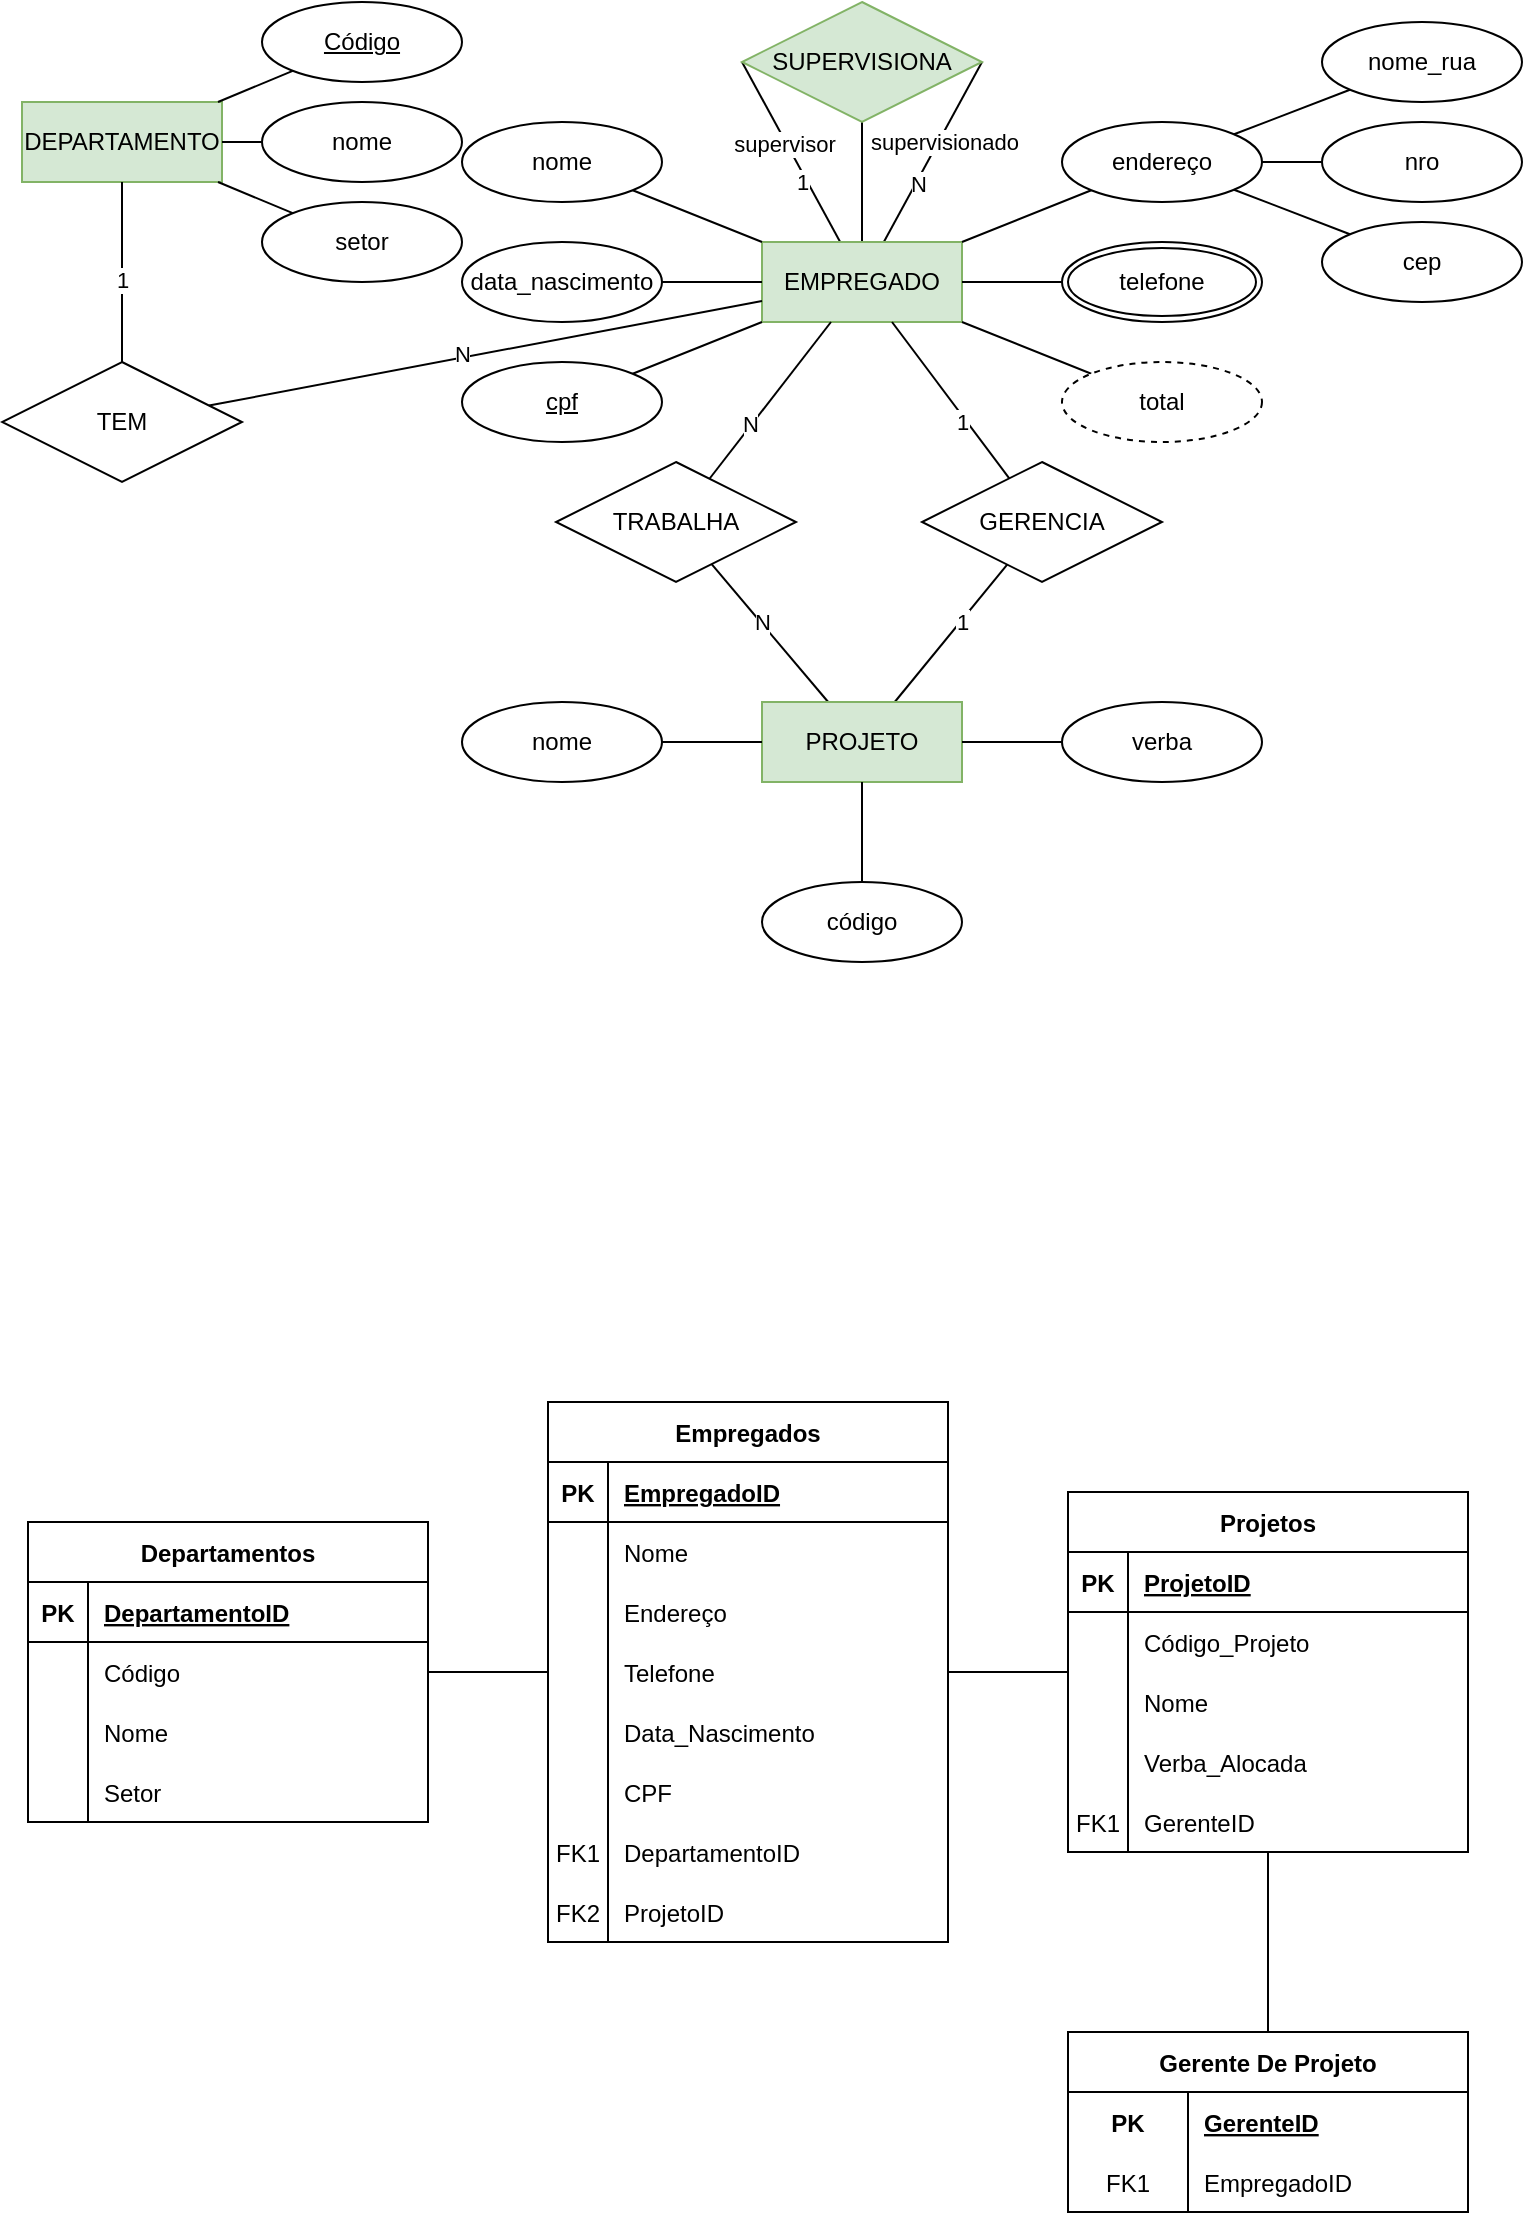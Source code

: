 <mxfile version="20.8.20" type="github">
  <diagram name="Página-1" id="n-FAaKJV36Woej5UMiAB">
    <mxGraphModel dx="1316" dy="266" grid="1" gridSize="10" guides="1" tooltips="1" connect="1" arrows="1" fold="1" page="1" pageScale="1" pageWidth="827" pageHeight="1169" math="0" shadow="0">
      <root>
        <mxCell id="0" />
        <mxCell id="1" parent="0" />
        <mxCell id="2LNgUr5yJm29Q_zIvUYa-1" style="edgeStyle=orthogonalEdgeStyle;rounded=0;orthogonalLoop=1;jettySize=auto;html=1;strokeColor=default;endArrow=none;endFill=0;" edge="1" parent="1" source="2LNgUr5yJm29Q_zIvUYa-2" target="2LNgUr5yJm29Q_zIvUYa-41">
          <mxGeometry relative="1" as="geometry" />
        </mxCell>
        <mxCell id="2LNgUr5yJm29Q_zIvUYa-2" value="Empregados" style="shape=table;startSize=30;container=1;collapsible=1;childLayout=tableLayout;fixedRows=1;rowLines=0;fontStyle=1;align=center;resizeLast=1;" vertex="1" parent="1">
          <mxGeometry x="-520" y="730" width="200" height="270" as="geometry" />
        </mxCell>
        <mxCell id="2LNgUr5yJm29Q_zIvUYa-3" value="" style="shape=tableRow;horizontal=0;startSize=0;swimlaneHead=0;swimlaneBody=0;fillColor=none;collapsible=0;dropTarget=0;points=[[0,0.5],[1,0.5]];portConstraint=eastwest;top=0;left=0;right=0;bottom=1;" vertex="1" parent="2LNgUr5yJm29Q_zIvUYa-2">
          <mxGeometry y="30" width="200" height="30" as="geometry" />
        </mxCell>
        <mxCell id="2LNgUr5yJm29Q_zIvUYa-4" value="PK" style="shape=partialRectangle;connectable=0;fillColor=none;top=0;left=0;bottom=0;right=0;fontStyle=1;overflow=hidden;" vertex="1" parent="2LNgUr5yJm29Q_zIvUYa-3">
          <mxGeometry width="30" height="30" as="geometry">
            <mxRectangle width="30" height="30" as="alternateBounds" />
          </mxGeometry>
        </mxCell>
        <mxCell id="2LNgUr5yJm29Q_zIvUYa-5" value="EmpregadoID" style="shape=partialRectangle;connectable=0;fillColor=none;top=0;left=0;bottom=0;right=0;align=left;spacingLeft=6;fontStyle=5;overflow=hidden;" vertex="1" parent="2LNgUr5yJm29Q_zIvUYa-3">
          <mxGeometry x="30" width="170" height="30" as="geometry">
            <mxRectangle width="170" height="30" as="alternateBounds" />
          </mxGeometry>
        </mxCell>
        <mxCell id="2LNgUr5yJm29Q_zIvUYa-6" value="" style="shape=tableRow;horizontal=0;startSize=0;swimlaneHead=0;swimlaneBody=0;fillColor=none;collapsible=0;dropTarget=0;points=[[0,0.5],[1,0.5]];portConstraint=eastwest;top=0;left=0;right=0;bottom=0;" vertex="1" parent="2LNgUr5yJm29Q_zIvUYa-2">
          <mxGeometry y="60" width="200" height="30" as="geometry" />
        </mxCell>
        <mxCell id="2LNgUr5yJm29Q_zIvUYa-7" value="" style="shape=partialRectangle;connectable=0;fillColor=none;top=0;left=0;bottom=0;right=0;editable=1;overflow=hidden;" vertex="1" parent="2LNgUr5yJm29Q_zIvUYa-6">
          <mxGeometry width="30" height="30" as="geometry">
            <mxRectangle width="30" height="30" as="alternateBounds" />
          </mxGeometry>
        </mxCell>
        <mxCell id="2LNgUr5yJm29Q_zIvUYa-8" value="Nome" style="shape=partialRectangle;connectable=0;fillColor=none;top=0;left=0;bottom=0;right=0;align=left;spacingLeft=6;overflow=hidden;" vertex="1" parent="2LNgUr5yJm29Q_zIvUYa-6">
          <mxGeometry x="30" width="170" height="30" as="geometry">
            <mxRectangle width="170" height="30" as="alternateBounds" />
          </mxGeometry>
        </mxCell>
        <mxCell id="2LNgUr5yJm29Q_zIvUYa-9" value="" style="shape=tableRow;horizontal=0;startSize=0;swimlaneHead=0;swimlaneBody=0;fillColor=none;collapsible=0;dropTarget=0;points=[[0,0.5],[1,0.5]];portConstraint=eastwest;top=0;left=0;right=0;bottom=0;" vertex="1" parent="2LNgUr5yJm29Q_zIvUYa-2">
          <mxGeometry y="90" width="200" height="30" as="geometry" />
        </mxCell>
        <mxCell id="2LNgUr5yJm29Q_zIvUYa-10" value="" style="shape=partialRectangle;connectable=0;fillColor=none;top=0;left=0;bottom=0;right=0;editable=1;overflow=hidden;" vertex="1" parent="2LNgUr5yJm29Q_zIvUYa-9">
          <mxGeometry width="30" height="30" as="geometry">
            <mxRectangle width="30" height="30" as="alternateBounds" />
          </mxGeometry>
        </mxCell>
        <mxCell id="2LNgUr5yJm29Q_zIvUYa-11" value="Endereço" style="shape=partialRectangle;connectable=0;fillColor=none;top=0;left=0;bottom=0;right=0;align=left;spacingLeft=6;overflow=hidden;" vertex="1" parent="2LNgUr5yJm29Q_zIvUYa-9">
          <mxGeometry x="30" width="170" height="30" as="geometry">
            <mxRectangle width="170" height="30" as="alternateBounds" />
          </mxGeometry>
        </mxCell>
        <mxCell id="2LNgUr5yJm29Q_zIvUYa-12" value="" style="shape=tableRow;horizontal=0;startSize=0;swimlaneHead=0;swimlaneBody=0;fillColor=none;collapsible=0;dropTarget=0;points=[[0,0.5],[1,0.5]];portConstraint=eastwest;top=0;left=0;right=0;bottom=0;" vertex="1" parent="2LNgUr5yJm29Q_zIvUYa-2">
          <mxGeometry y="120" width="200" height="30" as="geometry" />
        </mxCell>
        <mxCell id="2LNgUr5yJm29Q_zIvUYa-13" value="" style="shape=partialRectangle;connectable=0;fillColor=none;top=0;left=0;bottom=0;right=0;editable=1;overflow=hidden;" vertex="1" parent="2LNgUr5yJm29Q_zIvUYa-12">
          <mxGeometry width="30" height="30" as="geometry">
            <mxRectangle width="30" height="30" as="alternateBounds" />
          </mxGeometry>
        </mxCell>
        <mxCell id="2LNgUr5yJm29Q_zIvUYa-14" value="Telefone" style="shape=partialRectangle;connectable=0;fillColor=none;top=0;left=0;bottom=0;right=0;align=left;spacingLeft=6;overflow=hidden;" vertex="1" parent="2LNgUr5yJm29Q_zIvUYa-12">
          <mxGeometry x="30" width="170" height="30" as="geometry">
            <mxRectangle width="170" height="30" as="alternateBounds" />
          </mxGeometry>
        </mxCell>
        <mxCell id="2LNgUr5yJm29Q_zIvUYa-15" value="" style="shape=tableRow;horizontal=0;startSize=0;swimlaneHead=0;swimlaneBody=0;fillColor=none;collapsible=0;dropTarget=0;points=[[0,0.5],[1,0.5]];portConstraint=eastwest;top=0;left=0;right=0;bottom=0;" vertex="1" parent="2LNgUr5yJm29Q_zIvUYa-2">
          <mxGeometry y="150" width="200" height="30" as="geometry" />
        </mxCell>
        <mxCell id="2LNgUr5yJm29Q_zIvUYa-16" value="" style="shape=partialRectangle;connectable=0;fillColor=none;top=0;left=0;bottom=0;right=0;editable=1;overflow=hidden;" vertex="1" parent="2LNgUr5yJm29Q_zIvUYa-15">
          <mxGeometry width="30" height="30" as="geometry">
            <mxRectangle width="30" height="30" as="alternateBounds" />
          </mxGeometry>
        </mxCell>
        <mxCell id="2LNgUr5yJm29Q_zIvUYa-17" value="Data_Nascimento" style="shape=partialRectangle;connectable=0;fillColor=none;top=0;left=0;bottom=0;right=0;align=left;spacingLeft=6;overflow=hidden;" vertex="1" parent="2LNgUr5yJm29Q_zIvUYa-15">
          <mxGeometry x="30" width="170" height="30" as="geometry">
            <mxRectangle width="170" height="30" as="alternateBounds" />
          </mxGeometry>
        </mxCell>
        <mxCell id="2LNgUr5yJm29Q_zIvUYa-18" value="" style="shape=tableRow;horizontal=0;startSize=0;swimlaneHead=0;swimlaneBody=0;fillColor=none;collapsible=0;dropTarget=0;points=[[0,0.5],[1,0.5]];portConstraint=eastwest;top=0;left=0;right=0;bottom=0;" vertex="1" parent="2LNgUr5yJm29Q_zIvUYa-2">
          <mxGeometry y="180" width="200" height="30" as="geometry" />
        </mxCell>
        <mxCell id="2LNgUr5yJm29Q_zIvUYa-19" value="" style="shape=partialRectangle;connectable=0;fillColor=none;top=0;left=0;bottom=0;right=0;editable=1;overflow=hidden;" vertex="1" parent="2LNgUr5yJm29Q_zIvUYa-18">
          <mxGeometry width="30" height="30" as="geometry">
            <mxRectangle width="30" height="30" as="alternateBounds" />
          </mxGeometry>
        </mxCell>
        <mxCell id="2LNgUr5yJm29Q_zIvUYa-20" value="CPF" style="shape=partialRectangle;connectable=0;fillColor=none;top=0;left=0;bottom=0;right=0;align=left;spacingLeft=6;overflow=hidden;" vertex="1" parent="2LNgUr5yJm29Q_zIvUYa-18">
          <mxGeometry x="30" width="170" height="30" as="geometry">
            <mxRectangle width="170" height="30" as="alternateBounds" />
          </mxGeometry>
        </mxCell>
        <mxCell id="2LNgUr5yJm29Q_zIvUYa-21" value="" style="shape=tableRow;horizontal=0;startSize=0;swimlaneHead=0;swimlaneBody=0;fillColor=none;collapsible=0;dropTarget=0;points=[[0,0.5],[1,0.5]];portConstraint=eastwest;top=0;left=0;right=0;bottom=0;" vertex="1" parent="2LNgUr5yJm29Q_zIvUYa-2">
          <mxGeometry y="210" width="200" height="30" as="geometry" />
        </mxCell>
        <mxCell id="2LNgUr5yJm29Q_zIvUYa-22" value="FK1" style="shape=partialRectangle;connectable=0;fillColor=none;top=0;left=0;bottom=0;right=0;fontStyle=0;overflow=hidden;" vertex="1" parent="2LNgUr5yJm29Q_zIvUYa-21">
          <mxGeometry width="30" height="30" as="geometry">
            <mxRectangle width="30" height="30" as="alternateBounds" />
          </mxGeometry>
        </mxCell>
        <mxCell id="2LNgUr5yJm29Q_zIvUYa-23" value="DepartamentoID" style="shape=partialRectangle;connectable=0;fillColor=none;top=0;left=0;bottom=0;right=0;align=left;spacingLeft=6;fontStyle=0;overflow=hidden;" vertex="1" parent="2LNgUr5yJm29Q_zIvUYa-21">
          <mxGeometry x="30" width="170" height="30" as="geometry">
            <mxRectangle width="170" height="30" as="alternateBounds" />
          </mxGeometry>
        </mxCell>
        <mxCell id="2LNgUr5yJm29Q_zIvUYa-24" value="" style="shape=tableRow;horizontal=0;startSize=0;swimlaneHead=0;swimlaneBody=0;fillColor=none;collapsible=0;dropTarget=0;points=[[0,0.5],[1,0.5]];portConstraint=eastwest;top=0;left=0;right=0;bottom=0;" vertex="1" parent="2LNgUr5yJm29Q_zIvUYa-2">
          <mxGeometry y="240" width="200" height="30" as="geometry" />
        </mxCell>
        <mxCell id="2LNgUr5yJm29Q_zIvUYa-25" value="FK2" style="shape=partialRectangle;connectable=0;fillColor=none;top=0;left=0;bottom=0;right=0;fontStyle=0;overflow=hidden;" vertex="1" parent="2LNgUr5yJm29Q_zIvUYa-24">
          <mxGeometry width="30" height="30" as="geometry">
            <mxRectangle width="30" height="30" as="alternateBounds" />
          </mxGeometry>
        </mxCell>
        <mxCell id="2LNgUr5yJm29Q_zIvUYa-26" value="ProjetoID" style="shape=partialRectangle;connectable=0;fillColor=none;top=0;left=0;bottom=0;right=0;align=left;spacingLeft=6;fontStyle=0;overflow=hidden;" vertex="1" parent="2LNgUr5yJm29Q_zIvUYa-24">
          <mxGeometry x="30" width="170" height="30" as="geometry">
            <mxRectangle width="170" height="30" as="alternateBounds" />
          </mxGeometry>
        </mxCell>
        <mxCell id="2LNgUr5yJm29Q_zIvUYa-27" style="edgeStyle=orthogonalEdgeStyle;rounded=0;orthogonalLoop=1;jettySize=auto;html=1;strokeColor=default;endArrow=none;endFill=0;" edge="1" parent="1" source="2LNgUr5yJm29Q_zIvUYa-28" target="2LNgUr5yJm29Q_zIvUYa-2">
          <mxGeometry relative="1" as="geometry" />
        </mxCell>
        <mxCell id="2LNgUr5yJm29Q_zIvUYa-28" value="Departamentos" style="shape=table;startSize=30;container=1;collapsible=1;childLayout=tableLayout;fixedRows=1;rowLines=0;fontStyle=1;align=center;resizeLast=1;" vertex="1" parent="1">
          <mxGeometry x="-780" y="790" width="200" height="150" as="geometry" />
        </mxCell>
        <mxCell id="2LNgUr5yJm29Q_zIvUYa-29" value="" style="shape=tableRow;horizontal=0;startSize=0;swimlaneHead=0;swimlaneBody=0;fillColor=none;collapsible=0;dropTarget=0;points=[[0,0.5],[1,0.5]];portConstraint=eastwest;top=0;left=0;right=0;bottom=1;" vertex="1" parent="2LNgUr5yJm29Q_zIvUYa-28">
          <mxGeometry y="30" width="200" height="30" as="geometry" />
        </mxCell>
        <mxCell id="2LNgUr5yJm29Q_zIvUYa-30" value="PK" style="shape=partialRectangle;connectable=0;fillColor=none;top=0;left=0;bottom=0;right=0;fontStyle=1;overflow=hidden;" vertex="1" parent="2LNgUr5yJm29Q_zIvUYa-29">
          <mxGeometry width="30" height="30" as="geometry">
            <mxRectangle width="30" height="30" as="alternateBounds" />
          </mxGeometry>
        </mxCell>
        <mxCell id="2LNgUr5yJm29Q_zIvUYa-31" value="DepartamentoID" style="shape=partialRectangle;connectable=0;fillColor=none;top=0;left=0;bottom=0;right=0;align=left;spacingLeft=6;fontStyle=5;overflow=hidden;" vertex="1" parent="2LNgUr5yJm29Q_zIvUYa-29">
          <mxGeometry x="30" width="170" height="30" as="geometry">
            <mxRectangle width="170" height="30" as="alternateBounds" />
          </mxGeometry>
        </mxCell>
        <mxCell id="2LNgUr5yJm29Q_zIvUYa-32" value="" style="shape=tableRow;horizontal=0;startSize=0;swimlaneHead=0;swimlaneBody=0;fillColor=none;collapsible=0;dropTarget=0;points=[[0,0.5],[1,0.5]];portConstraint=eastwest;top=0;left=0;right=0;bottom=0;" vertex="1" parent="2LNgUr5yJm29Q_zIvUYa-28">
          <mxGeometry y="60" width="200" height="30" as="geometry" />
        </mxCell>
        <mxCell id="2LNgUr5yJm29Q_zIvUYa-33" value="" style="shape=partialRectangle;connectable=0;fillColor=none;top=0;left=0;bottom=0;right=0;editable=1;overflow=hidden;" vertex="1" parent="2LNgUr5yJm29Q_zIvUYa-32">
          <mxGeometry width="30" height="30" as="geometry">
            <mxRectangle width="30" height="30" as="alternateBounds" />
          </mxGeometry>
        </mxCell>
        <mxCell id="2LNgUr5yJm29Q_zIvUYa-34" value="Código" style="shape=partialRectangle;connectable=0;fillColor=none;top=0;left=0;bottom=0;right=0;align=left;spacingLeft=6;overflow=hidden;" vertex="1" parent="2LNgUr5yJm29Q_zIvUYa-32">
          <mxGeometry x="30" width="170" height="30" as="geometry">
            <mxRectangle width="170" height="30" as="alternateBounds" />
          </mxGeometry>
        </mxCell>
        <mxCell id="2LNgUr5yJm29Q_zIvUYa-35" value="" style="shape=tableRow;horizontal=0;startSize=0;swimlaneHead=0;swimlaneBody=0;fillColor=none;collapsible=0;dropTarget=0;points=[[0,0.5],[1,0.5]];portConstraint=eastwest;top=0;left=0;right=0;bottom=0;" vertex="1" parent="2LNgUr5yJm29Q_zIvUYa-28">
          <mxGeometry y="90" width="200" height="30" as="geometry" />
        </mxCell>
        <mxCell id="2LNgUr5yJm29Q_zIvUYa-36" value="" style="shape=partialRectangle;connectable=0;fillColor=none;top=0;left=0;bottom=0;right=0;editable=1;overflow=hidden;" vertex="1" parent="2LNgUr5yJm29Q_zIvUYa-35">
          <mxGeometry width="30" height="30" as="geometry">
            <mxRectangle width="30" height="30" as="alternateBounds" />
          </mxGeometry>
        </mxCell>
        <mxCell id="2LNgUr5yJm29Q_zIvUYa-37" value="Nome" style="shape=partialRectangle;connectable=0;fillColor=none;top=0;left=0;bottom=0;right=0;align=left;spacingLeft=6;overflow=hidden;" vertex="1" parent="2LNgUr5yJm29Q_zIvUYa-35">
          <mxGeometry x="30" width="170" height="30" as="geometry">
            <mxRectangle width="170" height="30" as="alternateBounds" />
          </mxGeometry>
        </mxCell>
        <mxCell id="2LNgUr5yJm29Q_zIvUYa-38" value="" style="shape=tableRow;horizontal=0;startSize=0;swimlaneHead=0;swimlaneBody=0;fillColor=none;collapsible=0;dropTarget=0;points=[[0,0.5],[1,0.5]];portConstraint=eastwest;top=0;left=0;right=0;bottom=0;" vertex="1" parent="2LNgUr5yJm29Q_zIvUYa-28">
          <mxGeometry y="120" width="200" height="30" as="geometry" />
        </mxCell>
        <mxCell id="2LNgUr5yJm29Q_zIvUYa-39" value="" style="shape=partialRectangle;connectable=0;fillColor=none;top=0;left=0;bottom=0;right=0;editable=1;overflow=hidden;" vertex="1" parent="2LNgUr5yJm29Q_zIvUYa-38">
          <mxGeometry width="30" height="30" as="geometry">
            <mxRectangle width="30" height="30" as="alternateBounds" />
          </mxGeometry>
        </mxCell>
        <mxCell id="2LNgUr5yJm29Q_zIvUYa-40" value="Setor" style="shape=partialRectangle;connectable=0;fillColor=none;top=0;left=0;bottom=0;right=0;align=left;spacingLeft=6;overflow=hidden;" vertex="1" parent="2LNgUr5yJm29Q_zIvUYa-38">
          <mxGeometry x="30" width="170" height="30" as="geometry">
            <mxRectangle width="170" height="30" as="alternateBounds" />
          </mxGeometry>
        </mxCell>
        <mxCell id="2LNgUr5yJm29Q_zIvUYa-41" value="Projetos" style="shape=table;startSize=30;container=1;collapsible=1;childLayout=tableLayout;fixedRows=1;rowLines=0;fontStyle=1;align=center;resizeLast=1;" vertex="1" parent="1">
          <mxGeometry x="-260" y="775" width="200" height="180" as="geometry" />
        </mxCell>
        <mxCell id="2LNgUr5yJm29Q_zIvUYa-42" value="" style="shape=tableRow;horizontal=0;startSize=0;swimlaneHead=0;swimlaneBody=0;fillColor=none;collapsible=0;dropTarget=0;points=[[0,0.5],[1,0.5]];portConstraint=eastwest;top=0;left=0;right=0;bottom=1;" vertex="1" parent="2LNgUr5yJm29Q_zIvUYa-41">
          <mxGeometry y="30" width="200" height="30" as="geometry" />
        </mxCell>
        <mxCell id="2LNgUr5yJm29Q_zIvUYa-43" value="PK" style="shape=partialRectangle;connectable=0;fillColor=none;top=0;left=0;bottom=0;right=0;fontStyle=1;overflow=hidden;" vertex="1" parent="2LNgUr5yJm29Q_zIvUYa-42">
          <mxGeometry width="30" height="30" as="geometry">
            <mxRectangle width="30" height="30" as="alternateBounds" />
          </mxGeometry>
        </mxCell>
        <mxCell id="2LNgUr5yJm29Q_zIvUYa-44" value="ProjetoID" style="shape=partialRectangle;connectable=0;fillColor=none;top=0;left=0;bottom=0;right=0;align=left;spacingLeft=6;fontStyle=5;overflow=hidden;" vertex="1" parent="2LNgUr5yJm29Q_zIvUYa-42">
          <mxGeometry x="30" width="170" height="30" as="geometry">
            <mxRectangle width="170" height="30" as="alternateBounds" />
          </mxGeometry>
        </mxCell>
        <mxCell id="2LNgUr5yJm29Q_zIvUYa-45" value="" style="shape=tableRow;horizontal=0;startSize=0;swimlaneHead=0;swimlaneBody=0;fillColor=none;collapsible=0;dropTarget=0;points=[[0,0.5],[1,0.5]];portConstraint=eastwest;top=0;left=0;right=0;bottom=0;" vertex="1" parent="2LNgUr5yJm29Q_zIvUYa-41">
          <mxGeometry y="60" width="200" height="30" as="geometry" />
        </mxCell>
        <mxCell id="2LNgUr5yJm29Q_zIvUYa-46" value="" style="shape=partialRectangle;connectable=0;fillColor=none;top=0;left=0;bottom=0;right=0;editable=1;overflow=hidden;" vertex="1" parent="2LNgUr5yJm29Q_zIvUYa-45">
          <mxGeometry width="30" height="30" as="geometry">
            <mxRectangle width="30" height="30" as="alternateBounds" />
          </mxGeometry>
        </mxCell>
        <mxCell id="2LNgUr5yJm29Q_zIvUYa-47" value="Código_Projeto" style="shape=partialRectangle;connectable=0;fillColor=none;top=0;left=0;bottom=0;right=0;align=left;spacingLeft=6;overflow=hidden;" vertex="1" parent="2LNgUr5yJm29Q_zIvUYa-45">
          <mxGeometry x="30" width="170" height="30" as="geometry">
            <mxRectangle width="170" height="30" as="alternateBounds" />
          </mxGeometry>
        </mxCell>
        <mxCell id="2LNgUr5yJm29Q_zIvUYa-48" value="" style="shape=tableRow;horizontal=0;startSize=0;swimlaneHead=0;swimlaneBody=0;fillColor=none;collapsible=0;dropTarget=0;points=[[0,0.5],[1,0.5]];portConstraint=eastwest;top=0;left=0;right=0;bottom=0;" vertex="1" parent="2LNgUr5yJm29Q_zIvUYa-41">
          <mxGeometry y="90" width="200" height="30" as="geometry" />
        </mxCell>
        <mxCell id="2LNgUr5yJm29Q_zIvUYa-49" value="" style="shape=partialRectangle;connectable=0;fillColor=none;top=0;left=0;bottom=0;right=0;editable=1;overflow=hidden;" vertex="1" parent="2LNgUr5yJm29Q_zIvUYa-48">
          <mxGeometry width="30" height="30" as="geometry">
            <mxRectangle width="30" height="30" as="alternateBounds" />
          </mxGeometry>
        </mxCell>
        <mxCell id="2LNgUr5yJm29Q_zIvUYa-50" value="Nome" style="shape=partialRectangle;connectable=0;fillColor=none;top=0;left=0;bottom=0;right=0;align=left;spacingLeft=6;overflow=hidden;" vertex="1" parent="2LNgUr5yJm29Q_zIvUYa-48">
          <mxGeometry x="30" width="170" height="30" as="geometry">
            <mxRectangle width="170" height="30" as="alternateBounds" />
          </mxGeometry>
        </mxCell>
        <mxCell id="2LNgUr5yJm29Q_zIvUYa-51" value="" style="shape=tableRow;horizontal=0;startSize=0;swimlaneHead=0;swimlaneBody=0;fillColor=none;collapsible=0;dropTarget=0;points=[[0,0.5],[1,0.5]];portConstraint=eastwest;top=0;left=0;right=0;bottom=0;" vertex="1" parent="2LNgUr5yJm29Q_zIvUYa-41">
          <mxGeometry y="120" width="200" height="30" as="geometry" />
        </mxCell>
        <mxCell id="2LNgUr5yJm29Q_zIvUYa-52" value="" style="shape=partialRectangle;connectable=0;fillColor=none;top=0;left=0;bottom=0;right=0;editable=1;overflow=hidden;" vertex="1" parent="2LNgUr5yJm29Q_zIvUYa-51">
          <mxGeometry width="30" height="30" as="geometry">
            <mxRectangle width="30" height="30" as="alternateBounds" />
          </mxGeometry>
        </mxCell>
        <mxCell id="2LNgUr5yJm29Q_zIvUYa-53" value="Verba_Alocada" style="shape=partialRectangle;connectable=0;fillColor=none;top=0;left=0;bottom=0;right=0;align=left;spacingLeft=6;overflow=hidden;" vertex="1" parent="2LNgUr5yJm29Q_zIvUYa-51">
          <mxGeometry x="30" width="170" height="30" as="geometry">
            <mxRectangle width="170" height="30" as="alternateBounds" />
          </mxGeometry>
        </mxCell>
        <mxCell id="2LNgUr5yJm29Q_zIvUYa-54" value="" style="shape=tableRow;horizontal=0;startSize=0;swimlaneHead=0;swimlaneBody=0;fillColor=none;collapsible=0;dropTarget=0;points=[[0,0.5],[1,0.5]];portConstraint=eastwest;top=0;left=0;right=0;bottom=0;" vertex="1" parent="2LNgUr5yJm29Q_zIvUYa-41">
          <mxGeometry y="150" width="200" height="30" as="geometry" />
        </mxCell>
        <mxCell id="2LNgUr5yJm29Q_zIvUYa-55" value="FK1" style="shape=partialRectangle;connectable=0;fillColor=none;top=0;left=0;bottom=0;right=0;fontStyle=0;overflow=hidden;" vertex="1" parent="2LNgUr5yJm29Q_zIvUYa-54">
          <mxGeometry width="30" height="30" as="geometry">
            <mxRectangle width="30" height="30" as="alternateBounds" />
          </mxGeometry>
        </mxCell>
        <mxCell id="2LNgUr5yJm29Q_zIvUYa-56" value="GerenteID" style="shape=partialRectangle;connectable=0;fillColor=none;top=0;left=0;bottom=0;right=0;align=left;spacingLeft=6;fontStyle=0;overflow=hidden;" vertex="1" parent="2LNgUr5yJm29Q_zIvUYa-54">
          <mxGeometry x="30" width="170" height="30" as="geometry">
            <mxRectangle width="170" height="30" as="alternateBounds" />
          </mxGeometry>
        </mxCell>
        <mxCell id="2LNgUr5yJm29Q_zIvUYa-57" style="edgeStyle=orthogonalEdgeStyle;rounded=0;orthogonalLoop=1;jettySize=auto;html=1;strokeColor=default;endArrow=none;endFill=0;" edge="1" parent="1" source="2LNgUr5yJm29Q_zIvUYa-58" target="2LNgUr5yJm29Q_zIvUYa-41">
          <mxGeometry relative="1" as="geometry" />
        </mxCell>
        <mxCell id="2LNgUr5yJm29Q_zIvUYa-58" value="Gerente De Projeto" style="shape=table;startSize=30;container=1;collapsible=1;childLayout=tableLayout;fixedRows=1;rowLines=0;fontStyle=1;align=center;resizeLast=1;" vertex="1" parent="1">
          <mxGeometry x="-260" y="1045" width="200" height="90" as="geometry" />
        </mxCell>
        <mxCell id="2LNgUr5yJm29Q_zIvUYa-59" value="" style="shape=tableRow;horizontal=0;startSize=0;swimlaneHead=0;swimlaneBody=0;fillColor=none;collapsible=0;dropTarget=0;points=[[0,0.5],[1,0.5]];portConstraint=eastwest;top=0;left=0;right=0;bottom=0;" vertex="1" parent="2LNgUr5yJm29Q_zIvUYa-58">
          <mxGeometry y="30" width="200" height="30" as="geometry" />
        </mxCell>
        <mxCell id="2LNgUr5yJm29Q_zIvUYa-60" value="PK" style="shape=partialRectangle;connectable=0;fillColor=none;top=0;left=0;bottom=0;right=0;fontStyle=1;overflow=hidden;" vertex="1" parent="2LNgUr5yJm29Q_zIvUYa-59">
          <mxGeometry width="60" height="30" as="geometry">
            <mxRectangle width="60" height="30" as="alternateBounds" />
          </mxGeometry>
        </mxCell>
        <mxCell id="2LNgUr5yJm29Q_zIvUYa-61" value="GerenteID" style="shape=partialRectangle;connectable=0;fillColor=none;top=0;left=0;bottom=0;right=0;align=left;spacingLeft=6;fontStyle=5;overflow=hidden;" vertex="1" parent="2LNgUr5yJm29Q_zIvUYa-59">
          <mxGeometry x="60" width="140" height="30" as="geometry">
            <mxRectangle width="140" height="30" as="alternateBounds" />
          </mxGeometry>
        </mxCell>
        <mxCell id="2LNgUr5yJm29Q_zIvUYa-62" value="" style="shape=tableRow;horizontal=0;startSize=0;swimlaneHead=0;swimlaneBody=0;fillColor=none;collapsible=0;dropTarget=0;points=[[0,0.5],[1,0.5]];portConstraint=eastwest;top=0;left=0;right=0;bottom=0;" vertex="1" parent="2LNgUr5yJm29Q_zIvUYa-58">
          <mxGeometry y="60" width="200" height="30" as="geometry" />
        </mxCell>
        <mxCell id="2LNgUr5yJm29Q_zIvUYa-63" value="FK1" style="shape=partialRectangle;connectable=0;fillColor=none;top=0;left=0;bottom=0;right=0;fontStyle=0;overflow=hidden;" vertex="1" parent="2LNgUr5yJm29Q_zIvUYa-62">
          <mxGeometry width="60" height="30" as="geometry">
            <mxRectangle width="60" height="30" as="alternateBounds" />
          </mxGeometry>
        </mxCell>
        <mxCell id="2LNgUr5yJm29Q_zIvUYa-64" value="EmpregadoID" style="shape=partialRectangle;connectable=0;fillColor=none;top=0;left=0;bottom=0;right=0;align=left;spacingLeft=6;fontStyle=0;overflow=hidden;" vertex="1" parent="2LNgUr5yJm29Q_zIvUYa-62">
          <mxGeometry x="60" width="140" height="30" as="geometry">
            <mxRectangle width="140" height="30" as="alternateBounds" />
          </mxGeometry>
        </mxCell>
        <mxCell id="2LNgUr5yJm29Q_zIvUYa-65" value="DEPARTAMENTO" style="whiteSpace=wrap;html=1;align=center;fillColor=#d5e8d4;strokeColor=#82b366;" vertex="1" parent="1">
          <mxGeometry x="-783" y="80" width="100" height="40" as="geometry" />
        </mxCell>
        <mxCell id="2LNgUr5yJm29Q_zIvUYa-66" style="edgeStyle=none;rounded=0;orthogonalLoop=1;jettySize=auto;html=1;strokeColor=default;endArrow=none;endFill=0;" edge="1" parent="1" source="2LNgUr5yJm29Q_zIvUYa-67" target="2LNgUr5yJm29Q_zIvUYa-65">
          <mxGeometry relative="1" as="geometry" />
        </mxCell>
        <mxCell id="2LNgUr5yJm29Q_zIvUYa-67" value="Código" style="ellipse;whiteSpace=wrap;html=1;align=center;fontStyle=4;" vertex="1" parent="1">
          <mxGeometry x="-663" y="30" width="100" height="40" as="geometry" />
        </mxCell>
        <mxCell id="2LNgUr5yJm29Q_zIvUYa-68" style="edgeStyle=none;rounded=0;orthogonalLoop=1;jettySize=auto;html=1;strokeColor=default;endArrow=none;endFill=0;" edge="1" parent="1" source="2LNgUr5yJm29Q_zIvUYa-69" target="2LNgUr5yJm29Q_zIvUYa-65">
          <mxGeometry relative="1" as="geometry" />
        </mxCell>
        <mxCell id="2LNgUr5yJm29Q_zIvUYa-69" value="setor" style="ellipse;whiteSpace=wrap;html=1;align=center;" vertex="1" parent="1">
          <mxGeometry x="-663" y="130" width="100" height="40" as="geometry" />
        </mxCell>
        <mxCell id="2LNgUr5yJm29Q_zIvUYa-70" style="edgeStyle=none;rounded=0;orthogonalLoop=1;jettySize=auto;html=1;strokeColor=default;endArrow=none;endFill=0;" edge="1" parent="1" source="2LNgUr5yJm29Q_zIvUYa-71" target="2LNgUr5yJm29Q_zIvUYa-65">
          <mxGeometry relative="1" as="geometry" />
        </mxCell>
        <mxCell id="2LNgUr5yJm29Q_zIvUYa-71" value="nome" style="ellipse;whiteSpace=wrap;html=1;align=center;" vertex="1" parent="1">
          <mxGeometry x="-663" y="80" width="100" height="40" as="geometry" />
        </mxCell>
        <mxCell id="2LNgUr5yJm29Q_zIvUYa-72" style="orthogonalLoop=1;jettySize=auto;html=1;entryX=1;entryY=0.5;entryDx=0;entryDy=0;strokeColor=default;endArrow=none;endFill=0;rounded=0;" edge="1" parent="1" source="2LNgUr5yJm29Q_zIvUYa-79" target="2LNgUr5yJm29Q_zIvUYa-120">
          <mxGeometry relative="1" as="geometry" />
        </mxCell>
        <mxCell id="2LNgUr5yJm29Q_zIvUYa-73" value="N" style="edgeLabel;html=1;align=center;verticalAlign=middle;resizable=0;points=[];" vertex="1" connectable="0" parent="2LNgUr5yJm29Q_zIvUYa-72">
          <mxGeometry x="-0.348" y="-1" relative="1" as="geometry">
            <mxPoint as="offset" />
          </mxGeometry>
        </mxCell>
        <mxCell id="2LNgUr5yJm29Q_zIvUYa-74" value="supervisionado&lt;br&gt;" style="edgeLabel;html=1;align=center;verticalAlign=middle;resizable=0;points=[];" vertex="1" connectable="0" parent="2LNgUr5yJm29Q_zIvUYa-72">
          <mxGeometry x="0.137" y="-2" relative="1" as="geometry">
            <mxPoint as="offset" />
          </mxGeometry>
        </mxCell>
        <mxCell id="2LNgUr5yJm29Q_zIvUYa-75" style="rounded=0;orthogonalLoop=1;jettySize=auto;html=1;entryX=0;entryY=0.5;entryDx=0;entryDy=0;strokeColor=default;endArrow=none;endFill=0;" edge="1" parent="1" source="2LNgUr5yJm29Q_zIvUYa-79" target="2LNgUr5yJm29Q_zIvUYa-120">
          <mxGeometry relative="1" as="geometry" />
        </mxCell>
        <mxCell id="2LNgUr5yJm29Q_zIvUYa-76" value="1" style="edgeLabel;html=1;align=center;verticalAlign=middle;resizable=0;points=[];" vertex="1" connectable="0" parent="2LNgUr5yJm29Q_zIvUYa-75">
          <mxGeometry x="0.135" y="-1" relative="1" as="geometry">
            <mxPoint x="8" y="21" as="offset" />
          </mxGeometry>
        </mxCell>
        <mxCell id="2LNgUr5yJm29Q_zIvUYa-77" value="supervisor" style="edgeLabel;html=1;align=center;verticalAlign=middle;resizable=0;points=[];" vertex="1" connectable="0" parent="2LNgUr5yJm29Q_zIvUYa-75">
          <mxGeometry x="0.333" y="1" relative="1" as="geometry">
            <mxPoint x="5" y="10" as="offset" />
          </mxGeometry>
        </mxCell>
        <mxCell id="2LNgUr5yJm29Q_zIvUYa-78" style="rounded=0;orthogonalLoop=1;jettySize=auto;html=1;strokeColor=default;endArrow=none;endFill=0;" edge="1" parent="1" source="2LNgUr5yJm29Q_zIvUYa-79" target="2LNgUr5yJm29Q_zIvUYa-120">
          <mxGeometry relative="1" as="geometry" />
        </mxCell>
        <mxCell id="2LNgUr5yJm29Q_zIvUYa-79" value="EMPREGADO" style="whiteSpace=wrap;html=1;align=center;fillColor=#d5e8d4;strokeColor=#82b366;" vertex="1" parent="1">
          <mxGeometry x="-413" y="150" width="100" height="40" as="geometry" />
        </mxCell>
        <mxCell id="2LNgUr5yJm29Q_zIvUYa-80" style="rounded=0;orthogonalLoop=1;jettySize=auto;html=1;strokeColor=default;endArrow=none;endFill=0;" edge="1" parent="1" source="2LNgUr5yJm29Q_zIvUYa-81" target="2LNgUr5yJm29Q_zIvUYa-79">
          <mxGeometry relative="1" as="geometry" />
        </mxCell>
        <mxCell id="2LNgUr5yJm29Q_zIvUYa-81" value="nome" style="ellipse;whiteSpace=wrap;html=1;align=center;" vertex="1" parent="1">
          <mxGeometry x="-563" y="90" width="100" height="40" as="geometry" />
        </mxCell>
        <mxCell id="2LNgUr5yJm29Q_zIvUYa-82" style="rounded=0;orthogonalLoop=1;jettySize=auto;html=1;strokeColor=default;endArrow=none;endFill=0;" edge="1" parent="1" source="2LNgUr5yJm29Q_zIvUYa-83" target="2LNgUr5yJm29Q_zIvUYa-79">
          <mxGeometry relative="1" as="geometry" />
        </mxCell>
        <mxCell id="2LNgUr5yJm29Q_zIvUYa-83" value="endereço" style="ellipse;whiteSpace=wrap;html=1;align=center;" vertex="1" parent="1">
          <mxGeometry x="-263" y="90" width="100" height="40" as="geometry" />
        </mxCell>
        <mxCell id="2LNgUr5yJm29Q_zIvUYa-84" style="rounded=0;orthogonalLoop=1;jettySize=auto;html=1;strokeColor=default;endArrow=none;endFill=0;" edge="1" parent="1" source="2LNgUr5yJm29Q_zIvUYa-85" target="2LNgUr5yJm29Q_zIvUYa-79">
          <mxGeometry relative="1" as="geometry" />
        </mxCell>
        <mxCell id="2LNgUr5yJm29Q_zIvUYa-85" value="cpf" style="ellipse;whiteSpace=wrap;html=1;align=center;fontStyle=4;" vertex="1" parent="1">
          <mxGeometry x="-563" y="210" width="100" height="40" as="geometry" />
        </mxCell>
        <mxCell id="2LNgUr5yJm29Q_zIvUYa-86" style="rounded=0;orthogonalLoop=1;jettySize=auto;html=1;strokeColor=default;endArrow=none;endFill=0;" edge="1" parent="1" source="2LNgUr5yJm29Q_zIvUYa-87" target="2LNgUr5yJm29Q_zIvUYa-79">
          <mxGeometry relative="1" as="geometry" />
        </mxCell>
        <mxCell id="2LNgUr5yJm29Q_zIvUYa-87" value="data_nascimento" style="ellipse;whiteSpace=wrap;html=1;align=center;" vertex="1" parent="1">
          <mxGeometry x="-563" y="150" width="100" height="40" as="geometry" />
        </mxCell>
        <mxCell id="2LNgUr5yJm29Q_zIvUYa-88" style="rounded=0;orthogonalLoop=1;jettySize=auto;html=1;strokeColor=default;endArrow=none;endFill=0;" edge="1" parent="1" source="2LNgUr5yJm29Q_zIvUYa-92" target="2LNgUr5yJm29Q_zIvUYa-111">
          <mxGeometry relative="1" as="geometry" />
        </mxCell>
        <mxCell id="2LNgUr5yJm29Q_zIvUYa-89" value="N" style="edgeLabel;html=1;align=center;verticalAlign=middle;resizable=0;points=[];" vertex="1" connectable="0" parent="2LNgUr5yJm29Q_zIvUYa-88">
          <mxGeometry x="0.239" y="-1" relative="1" as="geometry">
            <mxPoint x="2" y="3" as="offset" />
          </mxGeometry>
        </mxCell>
        <mxCell id="2LNgUr5yJm29Q_zIvUYa-90" style="rounded=0;orthogonalLoop=1;jettySize=auto;html=1;strokeColor=default;endArrow=none;endFill=0;" edge="1" parent="1" source="2LNgUr5yJm29Q_zIvUYa-92" target="2LNgUr5yJm29Q_zIvUYa-114">
          <mxGeometry relative="1" as="geometry" />
        </mxCell>
        <mxCell id="2LNgUr5yJm29Q_zIvUYa-91" value="1" style="edgeLabel;html=1;align=center;verticalAlign=middle;resizable=0;points=[];" vertex="1" connectable="0" parent="2LNgUr5yJm29Q_zIvUYa-90">
          <mxGeometry x="0.07" y="-2" relative="1" as="geometry">
            <mxPoint x="2" y="-5" as="offset" />
          </mxGeometry>
        </mxCell>
        <mxCell id="2LNgUr5yJm29Q_zIvUYa-92" value="PROJETO" style="whiteSpace=wrap;html=1;align=center;fillColor=#d5e8d4;strokeColor=#82b366;" vertex="1" parent="1">
          <mxGeometry x="-413" y="380" width="100" height="40" as="geometry" />
        </mxCell>
        <mxCell id="2LNgUr5yJm29Q_zIvUYa-93" style="rounded=0;orthogonalLoop=1;jettySize=auto;html=1;strokeColor=default;endArrow=none;endFill=0;" edge="1" parent="1" source="2LNgUr5yJm29Q_zIvUYa-94" target="2LNgUr5yJm29Q_zIvUYa-92">
          <mxGeometry relative="1" as="geometry" />
        </mxCell>
        <mxCell id="2LNgUr5yJm29Q_zIvUYa-94" value="verba" style="ellipse;whiteSpace=wrap;html=1;align=center;" vertex="1" parent="1">
          <mxGeometry x="-263" y="380" width="100" height="40" as="geometry" />
        </mxCell>
        <mxCell id="2LNgUr5yJm29Q_zIvUYa-95" style="rounded=0;orthogonalLoop=1;jettySize=auto;html=1;strokeColor=default;endArrow=none;endFill=0;" edge="1" parent="1" target="2LNgUr5yJm29Q_zIvUYa-92">
          <mxGeometry relative="1" as="geometry">
            <mxPoint x="-363" y="470" as="sourcePoint" />
          </mxGeometry>
        </mxCell>
        <mxCell id="2LNgUr5yJm29Q_zIvUYa-96" value="código" style="ellipse;whiteSpace=wrap;html=1;align=center;" vertex="1" parent="1">
          <mxGeometry x="-413" y="470" width="100" height="40" as="geometry" />
        </mxCell>
        <mxCell id="2LNgUr5yJm29Q_zIvUYa-97" style="rounded=0;orthogonalLoop=1;jettySize=auto;html=1;strokeColor=default;endArrow=none;endFill=0;" edge="1" parent="1" source="2LNgUr5yJm29Q_zIvUYa-98" target="2LNgUr5yJm29Q_zIvUYa-92">
          <mxGeometry relative="1" as="geometry" />
        </mxCell>
        <mxCell id="2LNgUr5yJm29Q_zIvUYa-98" value="nome" style="ellipse;whiteSpace=wrap;html=1;align=center;" vertex="1" parent="1">
          <mxGeometry x="-563" y="380" width="100" height="40" as="geometry" />
        </mxCell>
        <mxCell id="2LNgUr5yJm29Q_zIvUYa-99" style="rounded=0;orthogonalLoop=1;jettySize=auto;html=1;strokeColor=default;endArrow=none;endFill=0;" edge="1" parent="1" source="2LNgUr5yJm29Q_zIvUYa-100" target="2LNgUr5yJm29Q_zIvUYa-79">
          <mxGeometry relative="1" as="geometry" />
        </mxCell>
        <mxCell id="2LNgUr5yJm29Q_zIvUYa-100" value="telefone&lt;br&gt;" style="ellipse;shape=doubleEllipse;margin=3;whiteSpace=wrap;html=1;align=center;" vertex="1" parent="1">
          <mxGeometry x="-263" y="150" width="100" height="40" as="geometry" />
        </mxCell>
        <mxCell id="2LNgUr5yJm29Q_zIvUYa-101" style="rounded=0;orthogonalLoop=1;jettySize=auto;html=1;strokeColor=default;endArrow=none;endFill=0;" edge="1" parent="1" source="2LNgUr5yJm29Q_zIvUYa-102" target="2LNgUr5yJm29Q_zIvUYa-83">
          <mxGeometry relative="1" as="geometry" />
        </mxCell>
        <mxCell id="2LNgUr5yJm29Q_zIvUYa-102" value="nro" style="ellipse;whiteSpace=wrap;html=1;align=center;" vertex="1" parent="1">
          <mxGeometry x="-133" y="90" width="100" height="40" as="geometry" />
        </mxCell>
        <mxCell id="2LNgUr5yJm29Q_zIvUYa-103" style="rounded=0;orthogonalLoop=1;jettySize=auto;html=1;strokeColor=default;endArrow=none;endFill=0;" edge="1" parent="1" source="2LNgUr5yJm29Q_zIvUYa-104" target="2LNgUr5yJm29Q_zIvUYa-83">
          <mxGeometry relative="1" as="geometry" />
        </mxCell>
        <mxCell id="2LNgUr5yJm29Q_zIvUYa-104" value="nome_rua" style="ellipse;whiteSpace=wrap;html=1;align=center;" vertex="1" parent="1">
          <mxGeometry x="-133" y="40" width="100" height="40" as="geometry" />
        </mxCell>
        <mxCell id="2LNgUr5yJm29Q_zIvUYa-105" style="rounded=0;orthogonalLoop=1;jettySize=auto;html=1;strokeColor=default;endArrow=none;endFill=0;" edge="1" parent="1" source="2LNgUr5yJm29Q_zIvUYa-106" target="2LNgUr5yJm29Q_zIvUYa-83">
          <mxGeometry relative="1" as="geometry" />
        </mxCell>
        <mxCell id="2LNgUr5yJm29Q_zIvUYa-106" value="cep" style="ellipse;whiteSpace=wrap;html=1;align=center;" vertex="1" parent="1">
          <mxGeometry x="-133" y="140" width="100" height="40" as="geometry" />
        </mxCell>
        <mxCell id="2LNgUr5yJm29Q_zIvUYa-107" style="rounded=0;orthogonalLoop=1;jettySize=auto;html=1;strokeColor=default;endArrow=none;endFill=0;" edge="1" parent="1" source="2LNgUr5yJm29Q_zIvUYa-108" target="2LNgUr5yJm29Q_zIvUYa-79">
          <mxGeometry relative="1" as="geometry" />
        </mxCell>
        <mxCell id="2LNgUr5yJm29Q_zIvUYa-108" value="total" style="ellipse;whiteSpace=wrap;html=1;align=center;dashed=1;" vertex="1" parent="1">
          <mxGeometry x="-263" y="210" width="100" height="40" as="geometry" />
        </mxCell>
        <mxCell id="2LNgUr5yJm29Q_zIvUYa-109" style="rounded=0;orthogonalLoop=1;jettySize=auto;html=1;strokeColor=default;endArrow=none;endFill=0;" edge="1" parent="1" source="2LNgUr5yJm29Q_zIvUYa-111" target="2LNgUr5yJm29Q_zIvUYa-79">
          <mxGeometry relative="1" as="geometry" />
        </mxCell>
        <mxCell id="2LNgUr5yJm29Q_zIvUYa-110" value="N" style="edgeLabel;html=1;align=center;verticalAlign=middle;resizable=0;points=[];" vertex="1" connectable="0" parent="2LNgUr5yJm29Q_zIvUYa-109">
          <mxGeometry x="-0.308" y="1" relative="1" as="geometry">
            <mxPoint as="offset" />
          </mxGeometry>
        </mxCell>
        <mxCell id="2LNgUr5yJm29Q_zIvUYa-111" value="TRABALHA&lt;br&gt;" style="shape=rhombus;perimeter=rhombusPerimeter;whiteSpace=wrap;html=1;align=center;" vertex="1" parent="1">
          <mxGeometry x="-516" y="260" width="120" height="60" as="geometry" />
        </mxCell>
        <mxCell id="2LNgUr5yJm29Q_zIvUYa-112" style="rounded=0;orthogonalLoop=1;jettySize=auto;html=1;strokeColor=default;endArrow=none;endFill=0;" edge="1" parent="1" source="2LNgUr5yJm29Q_zIvUYa-114" target="2LNgUr5yJm29Q_zIvUYa-79">
          <mxGeometry relative="1" as="geometry" />
        </mxCell>
        <mxCell id="2LNgUr5yJm29Q_zIvUYa-113" value="1" style="edgeLabel;html=1;align=center;verticalAlign=middle;resizable=0;points=[];" vertex="1" connectable="0" parent="2LNgUr5yJm29Q_zIvUYa-112">
          <mxGeometry x="-0.137" y="-1" relative="1" as="geometry">
            <mxPoint x="1" y="6" as="offset" />
          </mxGeometry>
        </mxCell>
        <mxCell id="2LNgUr5yJm29Q_zIvUYa-114" value="GERENCIA" style="shape=rhombus;perimeter=rhombusPerimeter;whiteSpace=wrap;html=1;align=center;" vertex="1" parent="1">
          <mxGeometry x="-333" y="260" width="120" height="60" as="geometry" />
        </mxCell>
        <mxCell id="2LNgUr5yJm29Q_zIvUYa-115" style="rounded=0;orthogonalLoop=1;jettySize=auto;html=1;strokeColor=default;endArrow=none;endFill=0;" edge="1" parent="1" source="2LNgUr5yJm29Q_zIvUYa-119" target="2LNgUr5yJm29Q_zIvUYa-65">
          <mxGeometry relative="1" as="geometry" />
        </mxCell>
        <mxCell id="2LNgUr5yJm29Q_zIvUYa-116" value="1" style="edgeLabel;html=1;align=center;verticalAlign=middle;resizable=0;points=[];" vertex="1" connectable="0" parent="2LNgUr5yJm29Q_zIvUYa-115">
          <mxGeometry x="-0.712" relative="1" as="geometry">
            <mxPoint y="-28" as="offset" />
          </mxGeometry>
        </mxCell>
        <mxCell id="2LNgUr5yJm29Q_zIvUYa-117" style="edgeStyle=none;rounded=0;orthogonalLoop=1;jettySize=auto;html=1;strokeColor=default;endArrow=none;endFill=0;" edge="1" parent="1" source="2LNgUr5yJm29Q_zIvUYa-119" target="2LNgUr5yJm29Q_zIvUYa-79">
          <mxGeometry relative="1" as="geometry" />
        </mxCell>
        <mxCell id="2LNgUr5yJm29Q_zIvUYa-118" value="N" style="edgeLabel;html=1;align=center;verticalAlign=middle;resizable=0;points=[];" vertex="1" connectable="0" parent="2LNgUr5yJm29Q_zIvUYa-117">
          <mxGeometry x="-0.172" y="-3" relative="1" as="geometry">
            <mxPoint x="11" y="-7" as="offset" />
          </mxGeometry>
        </mxCell>
        <mxCell id="2LNgUr5yJm29Q_zIvUYa-119" value="TEM&lt;br&gt;" style="shape=rhombus;perimeter=rhombusPerimeter;whiteSpace=wrap;html=1;align=center;" vertex="1" parent="1">
          <mxGeometry x="-793" y="210" width="120" height="60" as="geometry" />
        </mxCell>
        <mxCell id="2LNgUr5yJm29Q_zIvUYa-120" value="SUPERVISIONA" style="shape=rhombus;perimeter=rhombusPerimeter;whiteSpace=wrap;html=1;align=center;fillColor=#d5e8d4;strokeColor=#82b366;" vertex="1" parent="1">
          <mxGeometry x="-423" y="30" width="120" height="60" as="geometry" />
        </mxCell>
      </root>
    </mxGraphModel>
  </diagram>
</mxfile>
